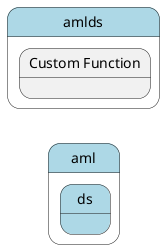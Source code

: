 @startuml
left to right direction


state "aml" as aml #lightblue {
state "ds" as amlds #lightblue {
}
}


state "amlds" as pstatename #lightblue {
    state "Custom Function" as dsfunction {
    }
}





@enduml
